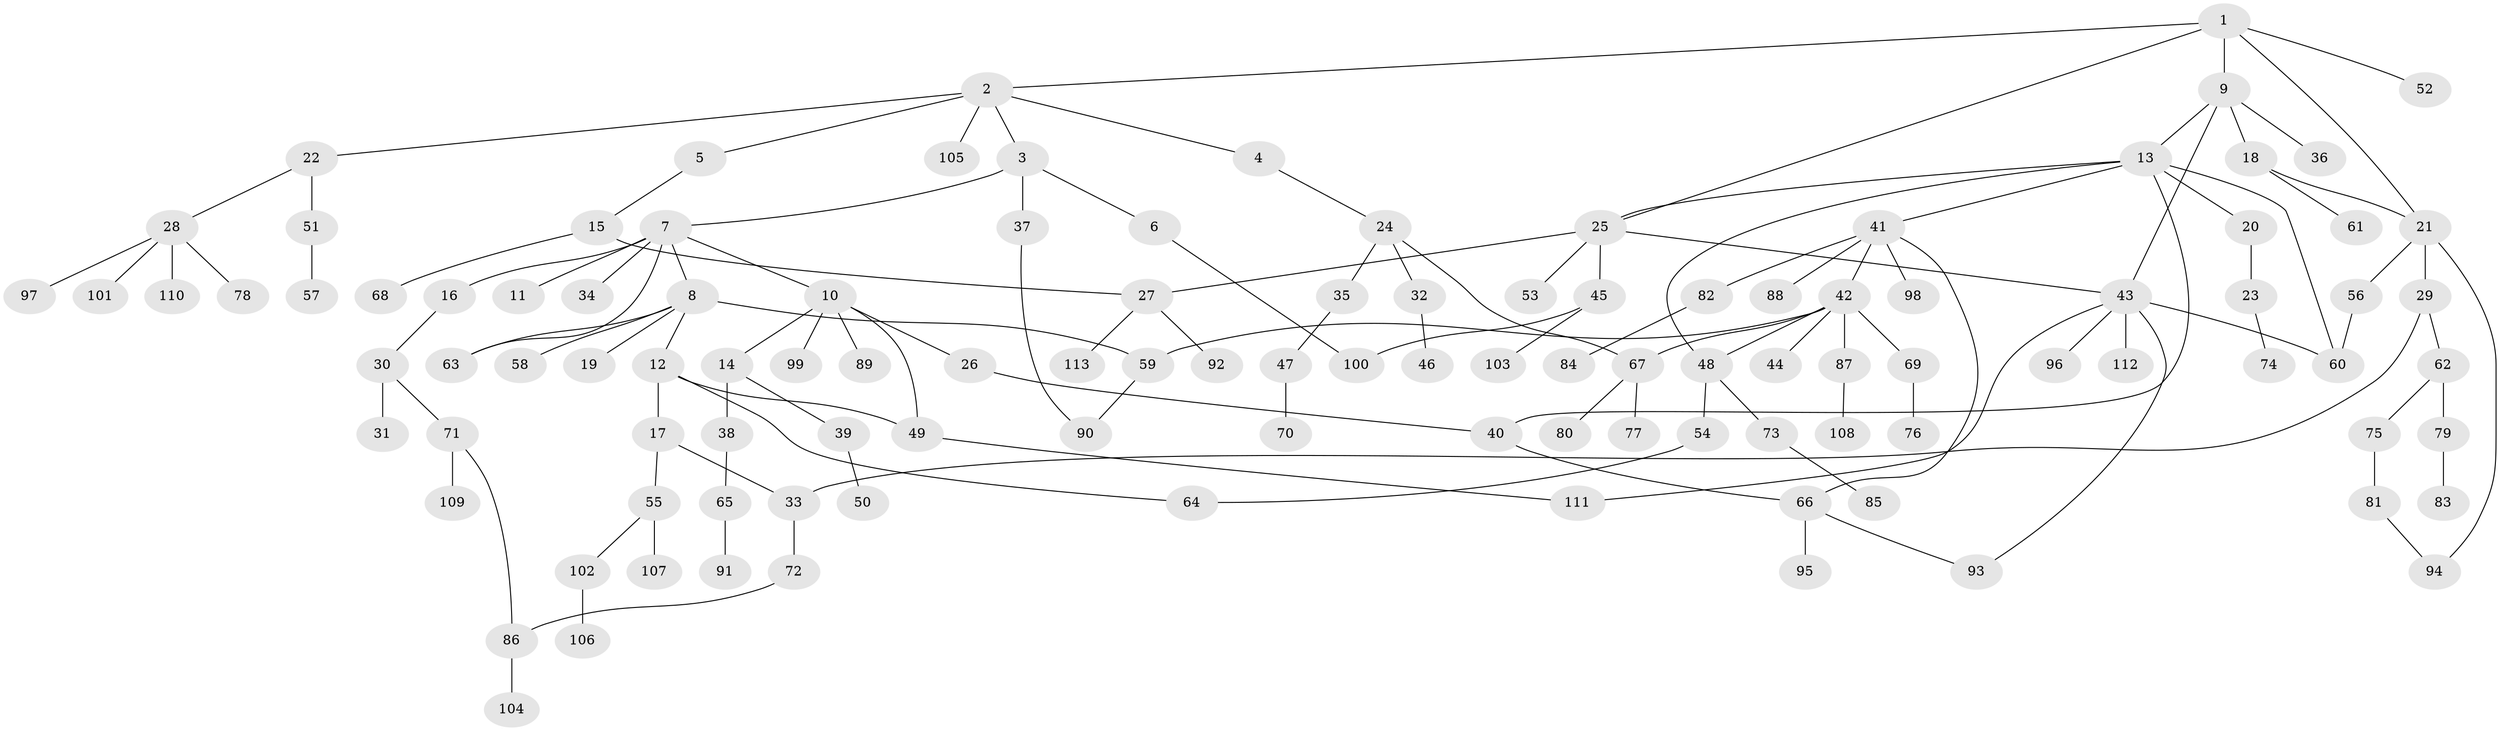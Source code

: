 // Generated by graph-tools (version 1.1) at 2025/10/02/27/25 16:10:54]
// undirected, 113 vertices, 133 edges
graph export_dot {
graph [start="1"]
  node [color=gray90,style=filled];
  1;
  2;
  3;
  4;
  5;
  6;
  7;
  8;
  9;
  10;
  11;
  12;
  13;
  14;
  15;
  16;
  17;
  18;
  19;
  20;
  21;
  22;
  23;
  24;
  25;
  26;
  27;
  28;
  29;
  30;
  31;
  32;
  33;
  34;
  35;
  36;
  37;
  38;
  39;
  40;
  41;
  42;
  43;
  44;
  45;
  46;
  47;
  48;
  49;
  50;
  51;
  52;
  53;
  54;
  55;
  56;
  57;
  58;
  59;
  60;
  61;
  62;
  63;
  64;
  65;
  66;
  67;
  68;
  69;
  70;
  71;
  72;
  73;
  74;
  75;
  76;
  77;
  78;
  79;
  80;
  81;
  82;
  83;
  84;
  85;
  86;
  87;
  88;
  89;
  90;
  91;
  92;
  93;
  94;
  95;
  96;
  97;
  98;
  99;
  100;
  101;
  102;
  103;
  104;
  105;
  106;
  107;
  108;
  109;
  110;
  111;
  112;
  113;
  1 -- 2;
  1 -- 9;
  1 -- 25;
  1 -- 52;
  1 -- 21;
  2 -- 3;
  2 -- 4;
  2 -- 5;
  2 -- 22;
  2 -- 105;
  3 -- 6;
  3 -- 7;
  3 -- 37;
  4 -- 24;
  5 -- 15;
  6 -- 100;
  7 -- 8;
  7 -- 10;
  7 -- 11;
  7 -- 16;
  7 -- 34;
  7 -- 63;
  8 -- 12;
  8 -- 19;
  8 -- 58;
  8 -- 63;
  8 -- 59;
  9 -- 13;
  9 -- 18;
  9 -- 36;
  9 -- 43;
  10 -- 14;
  10 -- 26;
  10 -- 49;
  10 -- 89;
  10 -- 99;
  12 -- 17;
  12 -- 49;
  12 -- 64;
  13 -- 20;
  13 -- 41;
  13 -- 48;
  13 -- 25;
  13 -- 40;
  13 -- 60;
  14 -- 38;
  14 -- 39;
  15 -- 68;
  15 -- 27;
  16 -- 30;
  17 -- 55;
  17 -- 33;
  18 -- 21;
  18 -- 61;
  20 -- 23;
  21 -- 29;
  21 -- 56;
  21 -- 94;
  22 -- 28;
  22 -- 51;
  23 -- 74;
  24 -- 32;
  24 -- 35;
  24 -- 67;
  25 -- 27;
  25 -- 43;
  25 -- 45;
  25 -- 53;
  26 -- 40;
  27 -- 92;
  27 -- 113;
  28 -- 78;
  28 -- 97;
  28 -- 101;
  28 -- 110;
  29 -- 33;
  29 -- 62;
  30 -- 31;
  30 -- 71;
  32 -- 46;
  33 -- 72;
  35 -- 47;
  37 -- 90;
  38 -- 65;
  39 -- 50;
  40 -- 66;
  41 -- 42;
  41 -- 66;
  41 -- 82;
  41 -- 88;
  41 -- 98;
  42 -- 44;
  42 -- 59;
  42 -- 67;
  42 -- 69;
  42 -- 87;
  42 -- 48;
  43 -- 96;
  43 -- 111;
  43 -- 112;
  43 -- 93;
  43 -- 60;
  45 -- 103;
  45 -- 100;
  47 -- 70;
  48 -- 54;
  48 -- 73;
  49 -- 111;
  51 -- 57;
  54 -- 64;
  55 -- 102;
  55 -- 107;
  56 -- 60;
  59 -- 90;
  62 -- 75;
  62 -- 79;
  65 -- 91;
  66 -- 93;
  66 -- 95;
  67 -- 77;
  67 -- 80;
  69 -- 76;
  71 -- 86;
  71 -- 109;
  72 -- 86;
  73 -- 85;
  75 -- 81;
  79 -- 83;
  81 -- 94;
  82 -- 84;
  86 -- 104;
  87 -- 108;
  102 -- 106;
}
